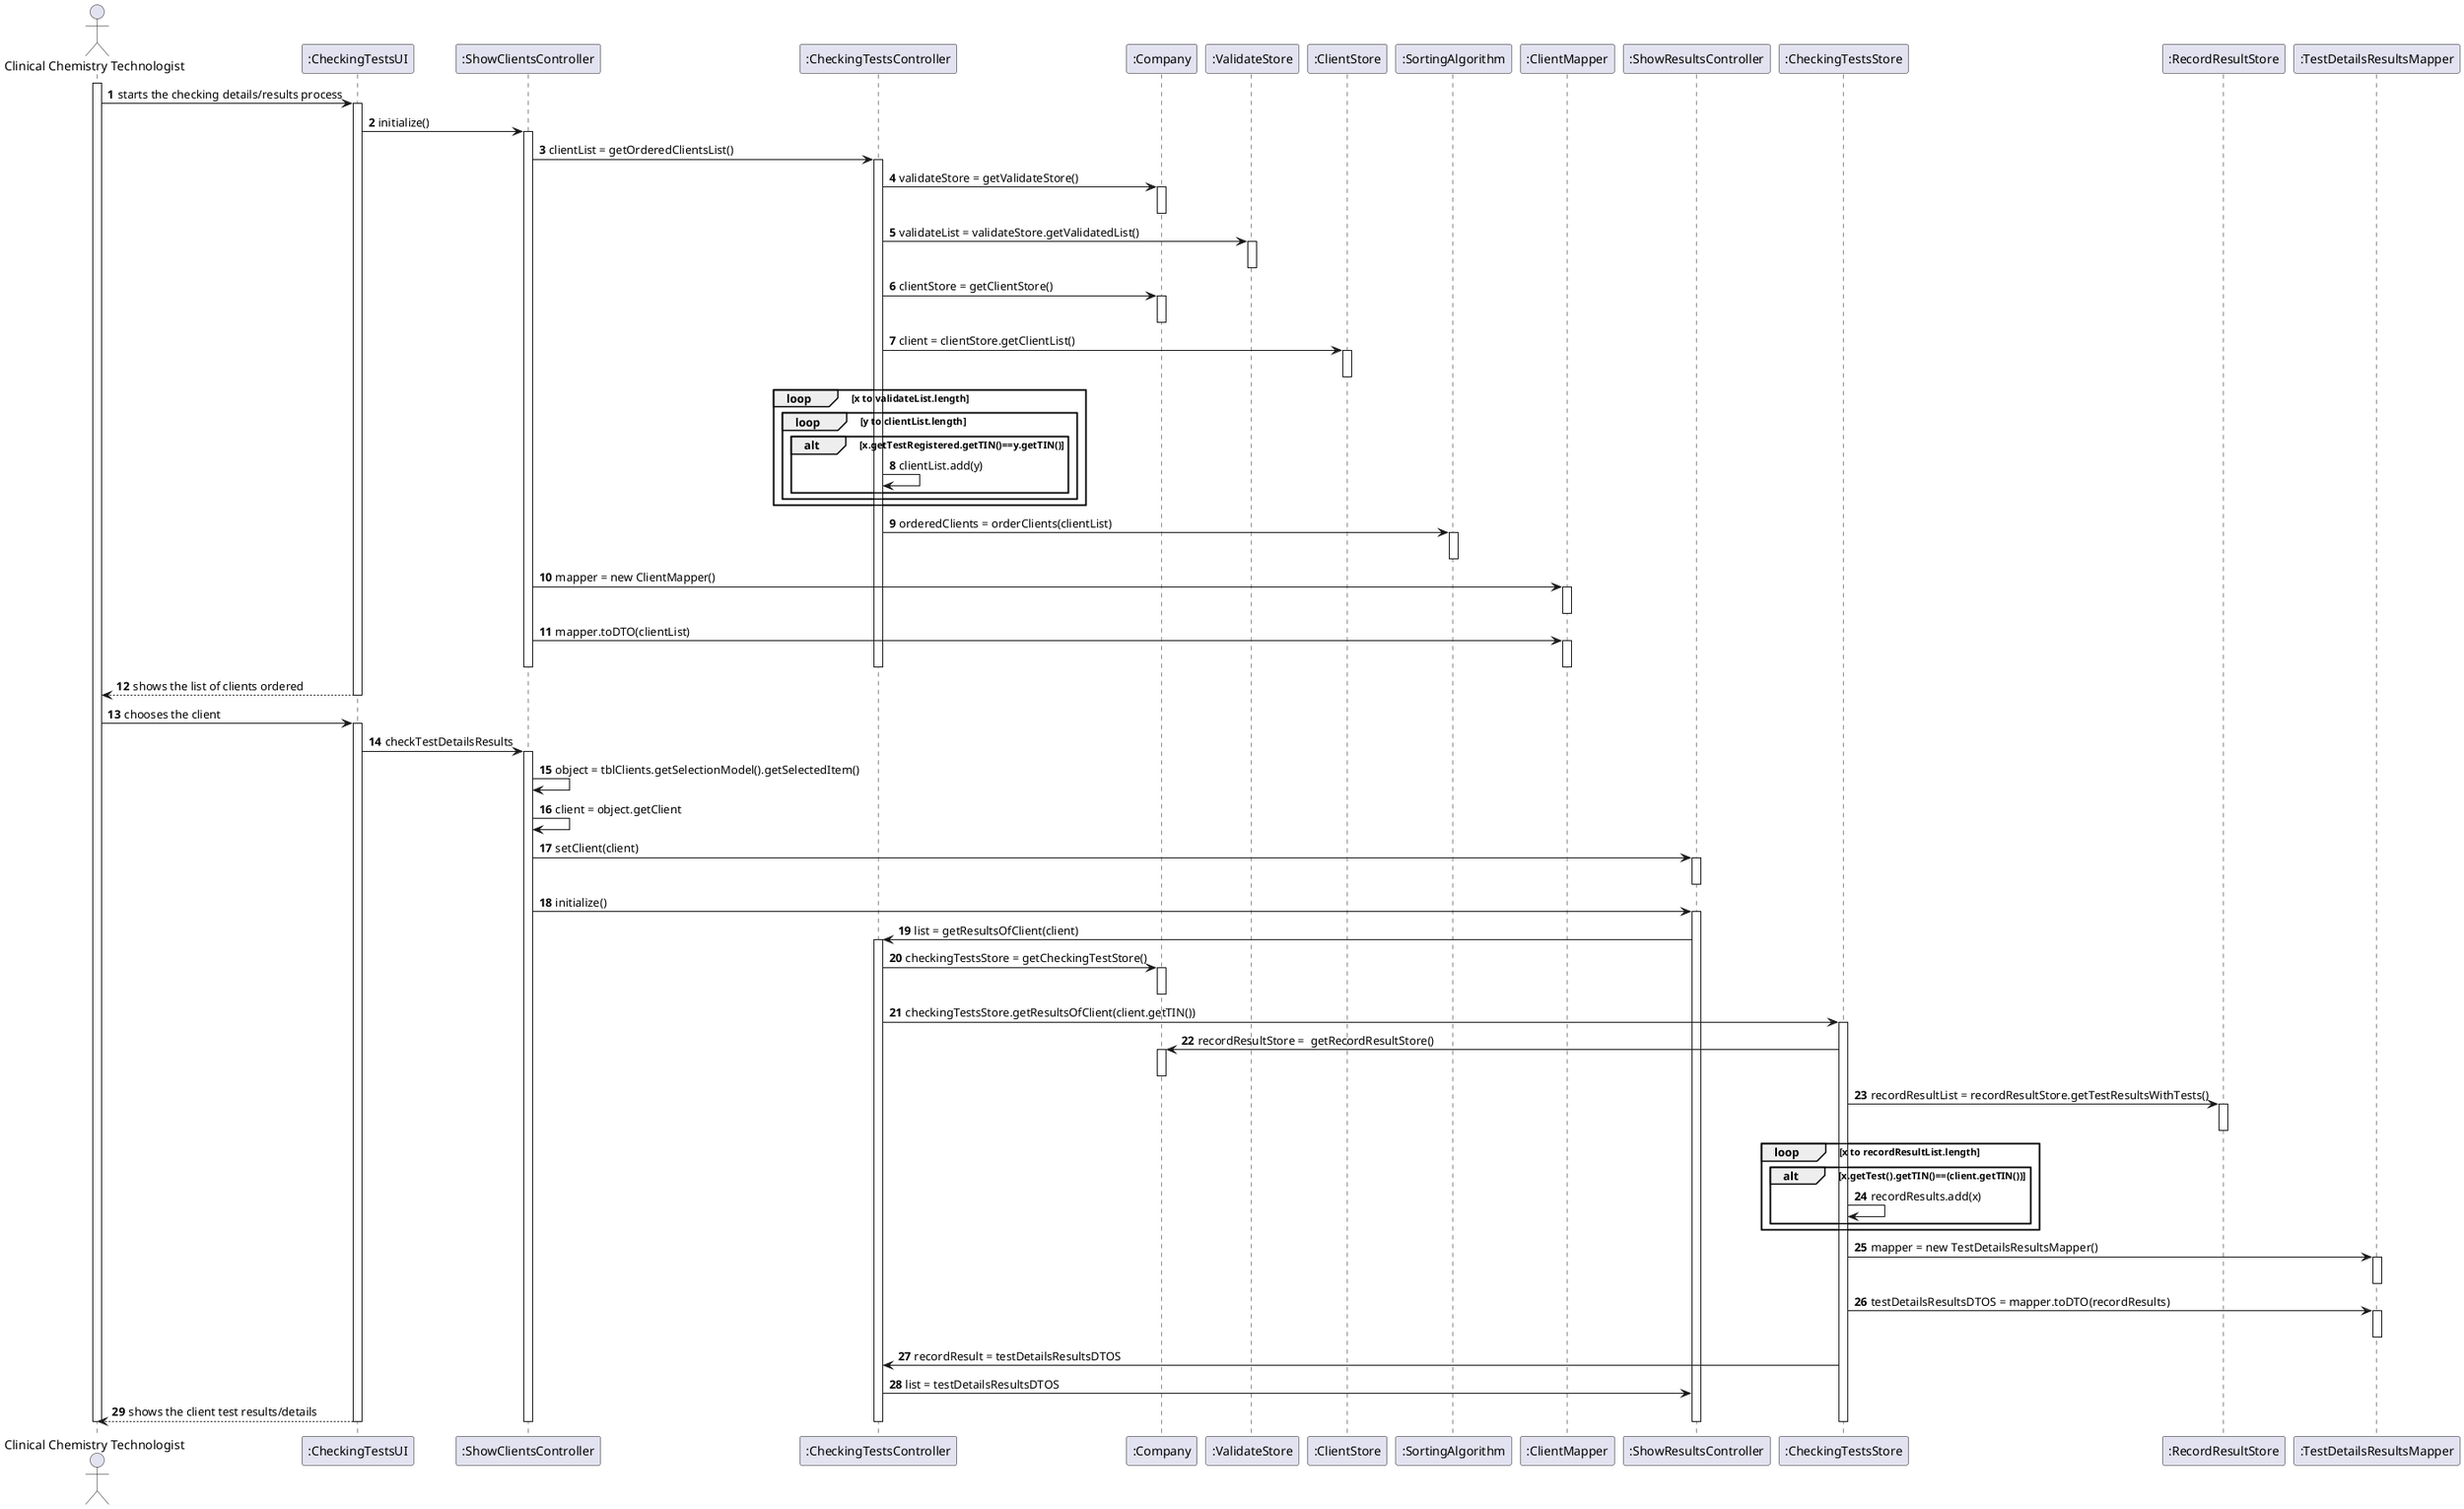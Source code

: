 @startuml
autonumber
actor "Clinical Chemistry Technologist"
activate "Clinical Chemistry Technologist"
"Clinical Chemistry Technologist" -> ":CheckingTestsUI": starts the checking details/results process
activate ":CheckingTestsUI"
":CheckingTestsUI" -> ":ShowClientsController": initialize()
activate ":ShowClientsController"

":ShowClientsController" -> ":CheckingTestsController": clientList = getOrderedClientsList()
activate ":CheckingTestsController"
":CheckingTestsController" -> ":Company": validateStore = getValidateStore()
activate ":Company"
deactivate
":CheckingTestsController" -> ":ValidateStore": validateList = validateStore.getValidatedList()
activate ":ValidateStore"
deactivate
":CheckingTestsController" -> ":Company": clientStore = getClientStore()
activate ":Company"
deactivate
":CheckingTestsController" -> ":ClientStore": client = clientStore.getClientList()
activate ":ClientStore"
deactivate
loop x to validateList.length
loop y to clientList.length
alt x.getTestRegistered.getTIN()==y.getTIN()
":CheckingTestsController" -> ":CheckingTestsController":clientList.add(y)
end
end
end
":CheckingTestsController" -> ":SortingAlgorithm":orderedClients = orderClients(clientList)
activate ":SortingAlgorithm"
deactivate ":SortingAlgorithm"
":ShowClientsController" -> ":ClientMapper": mapper = new ClientMapper()
activate ":ClientMapper"
deactivate
":ShowClientsController" -> ":ClientMapper": mapper.toDTO(clientList)
activate ":ClientMapper"
deactivate
deactivate ":ShowClientsController"
deactivate
deactivate ":CheckingTestsController"
":CheckingTestsUI" --> "Clinical Chemistry Technologist": shows the list of clients ordered
deactivate ":CheckingTestsUI"
"Clinical Chemistry Technologist" -> ":CheckingTestsUI": chooses the client
activate ":CheckingTestsUI"
":CheckingTestsUI" -> ":ShowClientsController":checkTestDetailsResults
activate ":ShowClientsController"
":ShowClientsController" -> ":ShowClientsController":object = tblClients.getSelectionModel().getSelectedItem()
":ShowClientsController" -> ":ShowClientsController":client = object.getClient
":ShowClientsController" -> ":ShowResultsController": setClient(client)
activate ":ShowResultsController"
deactivate
":ShowClientsController" -> ":ShowResultsController": initialize()
activate ":ShowResultsController"
":ShowResultsController" -> ":CheckingTestsController":list = getResultsOfClient(client)
activate ":CheckingTestsController"
":CheckingTestsController" -> ":Company":checkingTestsStore = getCheckingTestStore()
activate ":Company"
deactivate
":CheckingTestsController" -> ":CheckingTestsStore": checkingTestsStore.getResultsOfClient(client.getTIN())
activate ":CheckingTestsStore"
":CheckingTestsStore" -> ":Company": recordResultStore =  getRecordResultStore()
activate ":Company"
deactivate
":CheckingTestsStore" -> ":RecordResultStore": recordResultList = recordResultStore.getTestResultsWithTests()
activate ":RecordResultStore"
deactivate
loop x to recordResultList.length
alt x.getTest().getTIN()==(client.getTIN())
":CheckingTestsStore" -> ":CheckingTestsStore": recordResults.add(x)
end
end
":CheckingTestsStore"->":TestDetailsResultsMapper":mapper = new TestDetailsResultsMapper()
activate ":TestDetailsResultsMapper"
deactivate
":CheckingTestsStore" -> ":TestDetailsResultsMapper": testDetailsResultsDTOS = mapper.toDTO(recordResults)
activate ":TestDetailsResultsMapper"
deactivate
":CheckingTestsStore" -> ":CheckingTestsController": recordResult = testDetailsResultsDTOS
":CheckingTestsController" -> ":ShowResultsController":list = testDetailsResultsDTOS
":CheckingTestsUI" --> "Clinical Chemistry Technologist": shows the client test results/details
deactivate ":CheckingTestsStore"
deactivate ":ShowResultsController"
deactivate ":CheckingTestsController"
deactivate ":ShowClientsController"
deactivate ":CheckingTestsUI"
deactivate "Clinical Chemistry Technologist"
@enduml